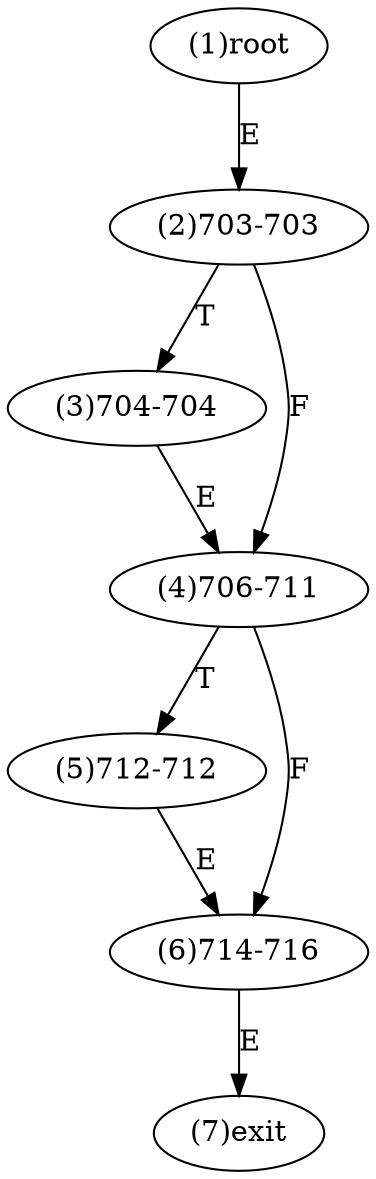 digraph "" { 
1[ label="(1)root"];
2[ label="(2)703-703"];
3[ label="(3)704-704"];
4[ label="(4)706-711"];
5[ label="(5)712-712"];
6[ label="(6)714-716"];
7[ label="(7)exit"];
1->2[ label="E"];
2->4[ label="F"];
2->3[ label="T"];
3->4[ label="E"];
4->6[ label="F"];
4->5[ label="T"];
5->6[ label="E"];
6->7[ label="E"];
}